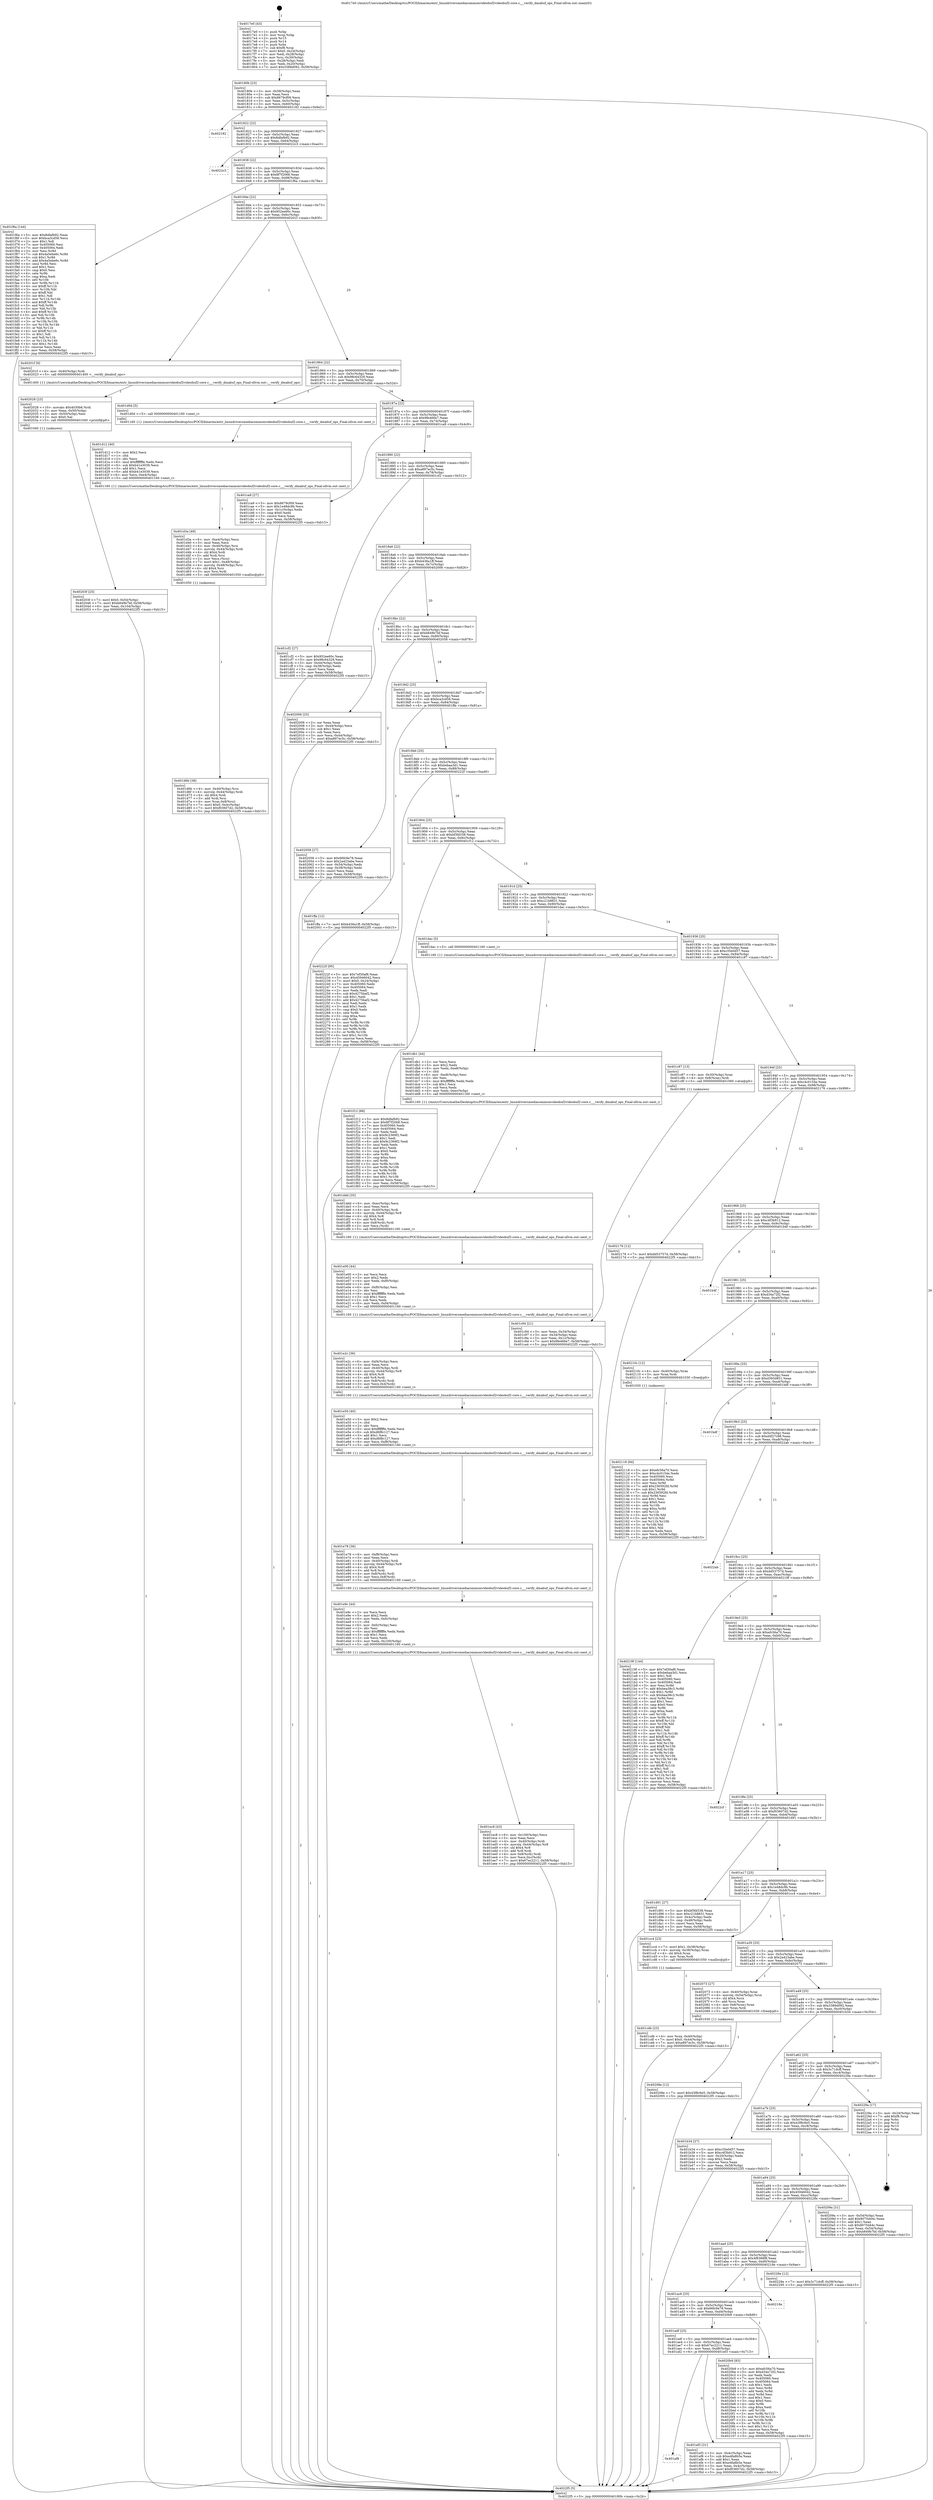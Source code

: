 digraph "0x4017e0" {
  label = "0x4017e0 (/mnt/c/Users/mathe/Desktop/tcc/POCII/binaries/extr_linuxdriversmediacommonvideobuf2videobuf2-core.c___verify_dmabuf_ops_Final-ollvm.out::main(0))"
  labelloc = "t"
  node[shape=record]

  Entry [label="",width=0.3,height=0.3,shape=circle,fillcolor=black,style=filled]
  "0x40180b" [label="{
     0x40180b [23]\l
     | [instrs]\l
     &nbsp;&nbsp;0x40180b \<+3\>: mov -0x58(%rbp),%eax\l
     &nbsp;&nbsp;0x40180e \<+2\>: mov %eax,%ecx\l
     &nbsp;&nbsp;0x401810 \<+6\>: sub $0x8679cf09,%ecx\l
     &nbsp;&nbsp;0x401816 \<+3\>: mov %eax,-0x5c(%rbp)\l
     &nbsp;&nbsp;0x401819 \<+3\>: mov %ecx,-0x60(%rbp)\l
     &nbsp;&nbsp;0x40181c \<+6\>: je 0000000000402182 \<main+0x9a2\>\l
  }"]
  "0x402182" [label="{
     0x402182\l
  }", style=dashed]
  "0x401822" [label="{
     0x401822 [22]\l
     | [instrs]\l
     &nbsp;&nbsp;0x401822 \<+5\>: jmp 0000000000401827 \<main+0x47\>\l
     &nbsp;&nbsp;0x401827 \<+3\>: mov -0x5c(%rbp),%eax\l
     &nbsp;&nbsp;0x40182a \<+5\>: sub $0x8dfafb92,%eax\l
     &nbsp;&nbsp;0x40182f \<+3\>: mov %eax,-0x64(%rbp)\l
     &nbsp;&nbsp;0x401832 \<+6\>: je 00000000004022c3 \<main+0xae3\>\l
  }"]
  Exit [label="",width=0.3,height=0.3,shape=circle,fillcolor=black,style=filled,peripheries=2]
  "0x4022c3" [label="{
     0x4022c3\l
  }", style=dashed]
  "0x401838" [label="{
     0x401838 [22]\l
     | [instrs]\l
     &nbsp;&nbsp;0x401838 \<+5\>: jmp 000000000040183d \<main+0x5d\>\l
     &nbsp;&nbsp;0x40183d \<+3\>: mov -0x5c(%rbp),%eax\l
     &nbsp;&nbsp;0x401840 \<+5\>: sub $0x8f7f2068,%eax\l
     &nbsp;&nbsp;0x401845 \<+3\>: mov %eax,-0x68(%rbp)\l
     &nbsp;&nbsp;0x401848 \<+6\>: je 0000000000401f6a \<main+0x78a\>\l
  }"]
  "0x402118" [label="{
     0x402118 [94]\l
     | [instrs]\l
     &nbsp;&nbsp;0x402118 \<+5\>: mov $0xefc56a70,%ecx\l
     &nbsp;&nbsp;0x40211d \<+5\>: mov $0xc4c0154e,%edx\l
     &nbsp;&nbsp;0x402122 \<+7\>: mov 0x405060,%esi\l
     &nbsp;&nbsp;0x402129 \<+8\>: mov 0x405064,%r8d\l
     &nbsp;&nbsp;0x402131 \<+3\>: mov %esi,%r9d\l
     &nbsp;&nbsp;0x402134 \<+7\>: add $0x236592fd,%r9d\l
     &nbsp;&nbsp;0x40213b \<+4\>: sub $0x1,%r9d\l
     &nbsp;&nbsp;0x40213f \<+7\>: sub $0x236592fd,%r9d\l
     &nbsp;&nbsp;0x402146 \<+4\>: imul %r9d,%esi\l
     &nbsp;&nbsp;0x40214a \<+3\>: and $0x1,%esi\l
     &nbsp;&nbsp;0x40214d \<+3\>: cmp $0x0,%esi\l
     &nbsp;&nbsp;0x402150 \<+4\>: sete %r10b\l
     &nbsp;&nbsp;0x402154 \<+4\>: cmp $0xa,%r8d\l
     &nbsp;&nbsp;0x402158 \<+4\>: setl %r11b\l
     &nbsp;&nbsp;0x40215c \<+3\>: mov %r10b,%bl\l
     &nbsp;&nbsp;0x40215f \<+3\>: and %r11b,%bl\l
     &nbsp;&nbsp;0x402162 \<+3\>: xor %r11b,%r10b\l
     &nbsp;&nbsp;0x402165 \<+3\>: or %r10b,%bl\l
     &nbsp;&nbsp;0x402168 \<+3\>: test $0x1,%bl\l
     &nbsp;&nbsp;0x40216b \<+3\>: cmovne %edx,%ecx\l
     &nbsp;&nbsp;0x40216e \<+3\>: mov %ecx,-0x58(%rbp)\l
     &nbsp;&nbsp;0x402171 \<+5\>: jmp 00000000004022f5 \<main+0xb15\>\l
  }"]
  "0x401f6a" [label="{
     0x401f6a [144]\l
     | [instrs]\l
     &nbsp;&nbsp;0x401f6a \<+5\>: mov $0x8dfafb92,%eax\l
     &nbsp;&nbsp;0x401f6f \<+5\>: mov $0xbca3cd58,%ecx\l
     &nbsp;&nbsp;0x401f74 \<+2\>: mov $0x1,%dl\l
     &nbsp;&nbsp;0x401f76 \<+7\>: mov 0x405060,%esi\l
     &nbsp;&nbsp;0x401f7d \<+7\>: mov 0x405064,%edi\l
     &nbsp;&nbsp;0x401f84 \<+3\>: mov %esi,%r8d\l
     &nbsp;&nbsp;0x401f87 \<+7\>: sub $0x4a5ebe6c,%r8d\l
     &nbsp;&nbsp;0x401f8e \<+4\>: sub $0x1,%r8d\l
     &nbsp;&nbsp;0x401f92 \<+7\>: add $0x4a5ebe6c,%r8d\l
     &nbsp;&nbsp;0x401f99 \<+4\>: imul %r8d,%esi\l
     &nbsp;&nbsp;0x401f9d \<+3\>: and $0x1,%esi\l
     &nbsp;&nbsp;0x401fa0 \<+3\>: cmp $0x0,%esi\l
     &nbsp;&nbsp;0x401fa3 \<+4\>: sete %r9b\l
     &nbsp;&nbsp;0x401fa7 \<+3\>: cmp $0xa,%edi\l
     &nbsp;&nbsp;0x401faa \<+4\>: setl %r10b\l
     &nbsp;&nbsp;0x401fae \<+3\>: mov %r9b,%r11b\l
     &nbsp;&nbsp;0x401fb1 \<+4\>: xor $0xff,%r11b\l
     &nbsp;&nbsp;0x401fb5 \<+3\>: mov %r10b,%bl\l
     &nbsp;&nbsp;0x401fb8 \<+3\>: xor $0xff,%bl\l
     &nbsp;&nbsp;0x401fbb \<+3\>: xor $0x1,%dl\l
     &nbsp;&nbsp;0x401fbe \<+3\>: mov %r11b,%r14b\l
     &nbsp;&nbsp;0x401fc1 \<+4\>: and $0xff,%r14b\l
     &nbsp;&nbsp;0x401fc5 \<+3\>: and %dl,%r9b\l
     &nbsp;&nbsp;0x401fc8 \<+3\>: mov %bl,%r15b\l
     &nbsp;&nbsp;0x401fcb \<+4\>: and $0xff,%r15b\l
     &nbsp;&nbsp;0x401fcf \<+3\>: and %dl,%r10b\l
     &nbsp;&nbsp;0x401fd2 \<+3\>: or %r9b,%r14b\l
     &nbsp;&nbsp;0x401fd5 \<+3\>: or %r10b,%r15b\l
     &nbsp;&nbsp;0x401fd8 \<+3\>: xor %r15b,%r14b\l
     &nbsp;&nbsp;0x401fdb \<+3\>: or %bl,%r11b\l
     &nbsp;&nbsp;0x401fde \<+4\>: xor $0xff,%r11b\l
     &nbsp;&nbsp;0x401fe2 \<+3\>: or $0x1,%dl\l
     &nbsp;&nbsp;0x401fe5 \<+3\>: and %dl,%r11b\l
     &nbsp;&nbsp;0x401fe8 \<+3\>: or %r11b,%r14b\l
     &nbsp;&nbsp;0x401feb \<+4\>: test $0x1,%r14b\l
     &nbsp;&nbsp;0x401fef \<+3\>: cmovne %ecx,%eax\l
     &nbsp;&nbsp;0x401ff2 \<+3\>: mov %eax,-0x58(%rbp)\l
     &nbsp;&nbsp;0x401ff5 \<+5\>: jmp 00000000004022f5 \<main+0xb15\>\l
  }"]
  "0x40184e" [label="{
     0x40184e [22]\l
     | [instrs]\l
     &nbsp;&nbsp;0x40184e \<+5\>: jmp 0000000000401853 \<main+0x73\>\l
     &nbsp;&nbsp;0x401853 \<+3\>: mov -0x5c(%rbp),%eax\l
     &nbsp;&nbsp;0x401856 \<+5\>: sub $0x952ee60c,%eax\l
     &nbsp;&nbsp;0x40185b \<+3\>: mov %eax,-0x6c(%rbp)\l
     &nbsp;&nbsp;0x40185e \<+6\>: je 000000000040201f \<main+0x83f\>\l
  }"]
  "0x40208e" [label="{
     0x40208e [12]\l
     | [instrs]\l
     &nbsp;&nbsp;0x40208e \<+7\>: movl $0x43f8c6e5,-0x58(%rbp)\l
     &nbsp;&nbsp;0x402095 \<+5\>: jmp 00000000004022f5 \<main+0xb15\>\l
  }"]
  "0x40201f" [label="{
     0x40201f [9]\l
     | [instrs]\l
     &nbsp;&nbsp;0x40201f \<+4\>: mov -0x40(%rbp),%rdi\l
     &nbsp;&nbsp;0x402023 \<+5\>: call 0000000000401400 \<__verify_dmabuf_ops\>\l
     | [calls]\l
     &nbsp;&nbsp;0x401400 \{1\} (/mnt/c/Users/mathe/Desktop/tcc/POCII/binaries/extr_linuxdriversmediacommonvideobuf2videobuf2-core.c___verify_dmabuf_ops_Final-ollvm.out::__verify_dmabuf_ops)\l
  }"]
  "0x401864" [label="{
     0x401864 [22]\l
     | [instrs]\l
     &nbsp;&nbsp;0x401864 \<+5\>: jmp 0000000000401869 \<main+0x89\>\l
     &nbsp;&nbsp;0x401869 \<+3\>: mov -0x5c(%rbp),%eax\l
     &nbsp;&nbsp;0x40186c \<+5\>: sub $0x98c64329,%eax\l
     &nbsp;&nbsp;0x401871 \<+3\>: mov %eax,-0x70(%rbp)\l
     &nbsp;&nbsp;0x401874 \<+6\>: je 0000000000401d0d \<main+0x52d\>\l
  }"]
  "0x40203f" [label="{
     0x40203f [25]\l
     | [instrs]\l
     &nbsp;&nbsp;0x40203f \<+7\>: movl $0x0,-0x54(%rbp)\l
     &nbsp;&nbsp;0x402046 \<+7\>: movl $0xb849b7bf,-0x58(%rbp)\l
     &nbsp;&nbsp;0x40204d \<+6\>: mov %eax,-0x104(%rbp)\l
     &nbsp;&nbsp;0x402053 \<+5\>: jmp 00000000004022f5 \<main+0xb15\>\l
  }"]
  "0x401d0d" [label="{
     0x401d0d [5]\l
     | [instrs]\l
     &nbsp;&nbsp;0x401d0d \<+5\>: call 0000000000401160 \<next_i\>\l
     | [calls]\l
     &nbsp;&nbsp;0x401160 \{1\} (/mnt/c/Users/mathe/Desktop/tcc/POCII/binaries/extr_linuxdriversmediacommonvideobuf2videobuf2-core.c___verify_dmabuf_ops_Final-ollvm.out::next_i)\l
  }"]
  "0x40187a" [label="{
     0x40187a [22]\l
     | [instrs]\l
     &nbsp;&nbsp;0x40187a \<+5\>: jmp 000000000040187f \<main+0x9f\>\l
     &nbsp;&nbsp;0x40187f \<+3\>: mov -0x5c(%rbp),%eax\l
     &nbsp;&nbsp;0x401882 \<+5\>: sub $0x9fe466e7,%eax\l
     &nbsp;&nbsp;0x401887 \<+3\>: mov %eax,-0x74(%rbp)\l
     &nbsp;&nbsp;0x40188a \<+6\>: je 0000000000401ca9 \<main+0x4c9\>\l
  }"]
  "0x402028" [label="{
     0x402028 [23]\l
     | [instrs]\l
     &nbsp;&nbsp;0x402028 \<+10\>: movabs $0x4030b6,%rdi\l
     &nbsp;&nbsp;0x402032 \<+3\>: mov %eax,-0x50(%rbp)\l
     &nbsp;&nbsp;0x402035 \<+3\>: mov -0x50(%rbp),%esi\l
     &nbsp;&nbsp;0x402038 \<+2\>: mov $0x0,%al\l
     &nbsp;&nbsp;0x40203a \<+5\>: call 0000000000401040 \<printf@plt\>\l
     | [calls]\l
     &nbsp;&nbsp;0x401040 \{1\} (unknown)\l
  }"]
  "0x401ca9" [label="{
     0x401ca9 [27]\l
     | [instrs]\l
     &nbsp;&nbsp;0x401ca9 \<+5\>: mov $0x8679cf09,%eax\l
     &nbsp;&nbsp;0x401cae \<+5\>: mov $0x1e48dc9b,%ecx\l
     &nbsp;&nbsp;0x401cb3 \<+3\>: mov -0x1c(%rbp),%edx\l
     &nbsp;&nbsp;0x401cb6 \<+3\>: cmp $0x0,%edx\l
     &nbsp;&nbsp;0x401cb9 \<+3\>: cmove %ecx,%eax\l
     &nbsp;&nbsp;0x401cbc \<+3\>: mov %eax,-0x58(%rbp)\l
     &nbsp;&nbsp;0x401cbf \<+5\>: jmp 00000000004022f5 \<main+0xb15\>\l
  }"]
  "0x401890" [label="{
     0x401890 [22]\l
     | [instrs]\l
     &nbsp;&nbsp;0x401890 \<+5\>: jmp 0000000000401895 \<main+0xb5\>\l
     &nbsp;&nbsp;0x401895 \<+3\>: mov -0x5c(%rbp),%eax\l
     &nbsp;&nbsp;0x401898 \<+5\>: sub $0xa897ec5c,%eax\l
     &nbsp;&nbsp;0x40189d \<+3\>: mov %eax,-0x78(%rbp)\l
     &nbsp;&nbsp;0x4018a0 \<+6\>: je 0000000000401cf2 \<main+0x512\>\l
  }"]
  "0x401af8" [label="{
     0x401af8\l
  }", style=dashed]
  "0x401cf2" [label="{
     0x401cf2 [27]\l
     | [instrs]\l
     &nbsp;&nbsp;0x401cf2 \<+5\>: mov $0x952ee60c,%eax\l
     &nbsp;&nbsp;0x401cf7 \<+5\>: mov $0x98c64329,%ecx\l
     &nbsp;&nbsp;0x401cfc \<+3\>: mov -0x44(%rbp),%edx\l
     &nbsp;&nbsp;0x401cff \<+3\>: cmp -0x38(%rbp),%edx\l
     &nbsp;&nbsp;0x401d02 \<+3\>: cmovl %ecx,%eax\l
     &nbsp;&nbsp;0x401d05 \<+3\>: mov %eax,-0x58(%rbp)\l
     &nbsp;&nbsp;0x401d08 \<+5\>: jmp 00000000004022f5 \<main+0xb15\>\l
  }"]
  "0x4018a6" [label="{
     0x4018a6 [22]\l
     | [instrs]\l
     &nbsp;&nbsp;0x4018a6 \<+5\>: jmp 00000000004018ab \<main+0xcb\>\l
     &nbsp;&nbsp;0x4018ab \<+3\>: mov -0x5c(%rbp),%eax\l
     &nbsp;&nbsp;0x4018ae \<+5\>: sub $0xb436a1ff,%eax\l
     &nbsp;&nbsp;0x4018b3 \<+3\>: mov %eax,-0x7c(%rbp)\l
     &nbsp;&nbsp;0x4018b6 \<+6\>: je 0000000000402006 \<main+0x826\>\l
  }"]
  "0x401ef3" [label="{
     0x401ef3 [31]\l
     | [instrs]\l
     &nbsp;&nbsp;0x401ef3 \<+3\>: mov -0x4c(%rbp),%eax\l
     &nbsp;&nbsp;0x401ef6 \<+5\>: sub $0xe4fa8b5e,%eax\l
     &nbsp;&nbsp;0x401efb \<+3\>: add $0x1,%eax\l
     &nbsp;&nbsp;0x401efe \<+5\>: add $0xe4fa8b5e,%eax\l
     &nbsp;&nbsp;0x401f03 \<+3\>: mov %eax,-0x4c(%rbp)\l
     &nbsp;&nbsp;0x401f06 \<+7\>: movl $0xf03607d2,-0x58(%rbp)\l
     &nbsp;&nbsp;0x401f0d \<+5\>: jmp 00000000004022f5 \<main+0xb15\>\l
  }"]
  "0x402006" [label="{
     0x402006 [25]\l
     | [instrs]\l
     &nbsp;&nbsp;0x402006 \<+2\>: xor %eax,%eax\l
     &nbsp;&nbsp;0x402008 \<+3\>: mov -0x44(%rbp),%ecx\l
     &nbsp;&nbsp;0x40200b \<+3\>: sub $0x1,%eax\l
     &nbsp;&nbsp;0x40200e \<+2\>: sub %eax,%ecx\l
     &nbsp;&nbsp;0x402010 \<+3\>: mov %ecx,-0x44(%rbp)\l
     &nbsp;&nbsp;0x402013 \<+7\>: movl $0xa897ec5c,-0x58(%rbp)\l
     &nbsp;&nbsp;0x40201a \<+5\>: jmp 00000000004022f5 \<main+0xb15\>\l
  }"]
  "0x4018bc" [label="{
     0x4018bc [22]\l
     | [instrs]\l
     &nbsp;&nbsp;0x4018bc \<+5\>: jmp 00000000004018c1 \<main+0xe1\>\l
     &nbsp;&nbsp;0x4018c1 \<+3\>: mov -0x5c(%rbp),%eax\l
     &nbsp;&nbsp;0x4018c4 \<+5\>: sub $0xb849b7bf,%eax\l
     &nbsp;&nbsp;0x4018c9 \<+3\>: mov %eax,-0x80(%rbp)\l
     &nbsp;&nbsp;0x4018cc \<+6\>: je 0000000000402058 \<main+0x878\>\l
  }"]
  "0x401adf" [label="{
     0x401adf [25]\l
     | [instrs]\l
     &nbsp;&nbsp;0x401adf \<+5\>: jmp 0000000000401ae4 \<main+0x304\>\l
     &nbsp;&nbsp;0x401ae4 \<+3\>: mov -0x5c(%rbp),%eax\l
     &nbsp;&nbsp;0x401ae7 \<+5\>: sub $0x67ec2211,%eax\l
     &nbsp;&nbsp;0x401aec \<+6\>: mov %eax,-0xd8(%rbp)\l
     &nbsp;&nbsp;0x401af2 \<+6\>: je 0000000000401ef3 \<main+0x713\>\l
  }"]
  "0x402058" [label="{
     0x402058 [27]\l
     | [instrs]\l
     &nbsp;&nbsp;0x402058 \<+5\>: mov $0x66fc9e78,%eax\l
     &nbsp;&nbsp;0x40205d \<+5\>: mov $0x2a423abe,%ecx\l
     &nbsp;&nbsp;0x402062 \<+3\>: mov -0x54(%rbp),%edx\l
     &nbsp;&nbsp;0x402065 \<+3\>: cmp -0x38(%rbp),%edx\l
     &nbsp;&nbsp;0x402068 \<+3\>: cmovl %ecx,%eax\l
     &nbsp;&nbsp;0x40206b \<+3\>: mov %eax,-0x58(%rbp)\l
     &nbsp;&nbsp;0x40206e \<+5\>: jmp 00000000004022f5 \<main+0xb15\>\l
  }"]
  "0x4018d2" [label="{
     0x4018d2 [25]\l
     | [instrs]\l
     &nbsp;&nbsp;0x4018d2 \<+5\>: jmp 00000000004018d7 \<main+0xf7\>\l
     &nbsp;&nbsp;0x4018d7 \<+3\>: mov -0x5c(%rbp),%eax\l
     &nbsp;&nbsp;0x4018da \<+5\>: sub $0xbca3cd58,%eax\l
     &nbsp;&nbsp;0x4018df \<+6\>: mov %eax,-0x84(%rbp)\l
     &nbsp;&nbsp;0x4018e5 \<+6\>: je 0000000000401ffa \<main+0x81a\>\l
  }"]
  "0x4020b9" [label="{
     0x4020b9 [83]\l
     | [instrs]\l
     &nbsp;&nbsp;0x4020b9 \<+5\>: mov $0xefc56a70,%eax\l
     &nbsp;&nbsp;0x4020be \<+5\>: mov $0xd34a72f2,%ecx\l
     &nbsp;&nbsp;0x4020c3 \<+2\>: xor %edx,%edx\l
     &nbsp;&nbsp;0x4020c5 \<+7\>: mov 0x405060,%esi\l
     &nbsp;&nbsp;0x4020cc \<+7\>: mov 0x405064,%edi\l
     &nbsp;&nbsp;0x4020d3 \<+3\>: sub $0x1,%edx\l
     &nbsp;&nbsp;0x4020d6 \<+3\>: mov %esi,%r8d\l
     &nbsp;&nbsp;0x4020d9 \<+3\>: add %edx,%r8d\l
     &nbsp;&nbsp;0x4020dc \<+4\>: imul %r8d,%esi\l
     &nbsp;&nbsp;0x4020e0 \<+3\>: and $0x1,%esi\l
     &nbsp;&nbsp;0x4020e3 \<+3\>: cmp $0x0,%esi\l
     &nbsp;&nbsp;0x4020e6 \<+4\>: sete %r9b\l
     &nbsp;&nbsp;0x4020ea \<+3\>: cmp $0xa,%edi\l
     &nbsp;&nbsp;0x4020ed \<+4\>: setl %r10b\l
     &nbsp;&nbsp;0x4020f1 \<+3\>: mov %r9b,%r11b\l
     &nbsp;&nbsp;0x4020f4 \<+3\>: and %r10b,%r11b\l
     &nbsp;&nbsp;0x4020f7 \<+3\>: xor %r10b,%r9b\l
     &nbsp;&nbsp;0x4020fa \<+3\>: or %r9b,%r11b\l
     &nbsp;&nbsp;0x4020fd \<+4\>: test $0x1,%r11b\l
     &nbsp;&nbsp;0x402101 \<+3\>: cmovne %ecx,%eax\l
     &nbsp;&nbsp;0x402104 \<+3\>: mov %eax,-0x58(%rbp)\l
     &nbsp;&nbsp;0x402107 \<+5\>: jmp 00000000004022f5 \<main+0xb15\>\l
  }"]
  "0x401ffa" [label="{
     0x401ffa [12]\l
     | [instrs]\l
     &nbsp;&nbsp;0x401ffa \<+7\>: movl $0xb436a1ff,-0x58(%rbp)\l
     &nbsp;&nbsp;0x402001 \<+5\>: jmp 00000000004022f5 \<main+0xb15\>\l
  }"]
  "0x4018eb" [label="{
     0x4018eb [25]\l
     | [instrs]\l
     &nbsp;&nbsp;0x4018eb \<+5\>: jmp 00000000004018f0 \<main+0x110\>\l
     &nbsp;&nbsp;0x4018f0 \<+3\>: mov -0x5c(%rbp),%eax\l
     &nbsp;&nbsp;0x4018f3 \<+5\>: sub $0xbebaa3d1,%eax\l
     &nbsp;&nbsp;0x4018f8 \<+6\>: mov %eax,-0x88(%rbp)\l
     &nbsp;&nbsp;0x4018fe \<+6\>: je 000000000040222f \<main+0xa4f\>\l
  }"]
  "0x401ac6" [label="{
     0x401ac6 [25]\l
     | [instrs]\l
     &nbsp;&nbsp;0x401ac6 \<+5\>: jmp 0000000000401acb \<main+0x2eb\>\l
     &nbsp;&nbsp;0x401acb \<+3\>: mov -0x5c(%rbp),%eax\l
     &nbsp;&nbsp;0x401ace \<+5\>: sub $0x66fc9e78,%eax\l
     &nbsp;&nbsp;0x401ad3 \<+6\>: mov %eax,-0xd4(%rbp)\l
     &nbsp;&nbsp;0x401ad9 \<+6\>: je 00000000004020b9 \<main+0x8d9\>\l
  }"]
  "0x40222f" [label="{
     0x40222f [95]\l
     | [instrs]\l
     &nbsp;&nbsp;0x40222f \<+5\>: mov $0x7ef30af6,%eax\l
     &nbsp;&nbsp;0x402234 \<+5\>: mov $0x45946042,%ecx\l
     &nbsp;&nbsp;0x402239 \<+7\>: movl $0x0,-0x24(%rbp)\l
     &nbsp;&nbsp;0x402240 \<+7\>: mov 0x405060,%edx\l
     &nbsp;&nbsp;0x402247 \<+7\>: mov 0x405064,%esi\l
     &nbsp;&nbsp;0x40224e \<+2\>: mov %edx,%edi\l
     &nbsp;&nbsp;0x402250 \<+6\>: sub $0x4275baf2,%edi\l
     &nbsp;&nbsp;0x402256 \<+3\>: sub $0x1,%edi\l
     &nbsp;&nbsp;0x402259 \<+6\>: add $0x4275baf2,%edi\l
     &nbsp;&nbsp;0x40225f \<+3\>: imul %edi,%edx\l
     &nbsp;&nbsp;0x402262 \<+3\>: and $0x1,%edx\l
     &nbsp;&nbsp;0x402265 \<+3\>: cmp $0x0,%edx\l
     &nbsp;&nbsp;0x402268 \<+4\>: sete %r8b\l
     &nbsp;&nbsp;0x40226c \<+3\>: cmp $0xa,%esi\l
     &nbsp;&nbsp;0x40226f \<+4\>: setl %r9b\l
     &nbsp;&nbsp;0x402273 \<+3\>: mov %r8b,%r10b\l
     &nbsp;&nbsp;0x402276 \<+3\>: and %r9b,%r10b\l
     &nbsp;&nbsp;0x402279 \<+3\>: xor %r9b,%r8b\l
     &nbsp;&nbsp;0x40227c \<+3\>: or %r8b,%r10b\l
     &nbsp;&nbsp;0x40227f \<+4\>: test $0x1,%r10b\l
     &nbsp;&nbsp;0x402283 \<+3\>: cmovne %ecx,%eax\l
     &nbsp;&nbsp;0x402286 \<+3\>: mov %eax,-0x58(%rbp)\l
     &nbsp;&nbsp;0x402289 \<+5\>: jmp 00000000004022f5 \<main+0xb15\>\l
  }"]
  "0x401904" [label="{
     0x401904 [25]\l
     | [instrs]\l
     &nbsp;&nbsp;0x401904 \<+5\>: jmp 0000000000401909 \<main+0x129\>\l
     &nbsp;&nbsp;0x401909 \<+3\>: mov -0x5c(%rbp),%eax\l
     &nbsp;&nbsp;0x40190c \<+5\>: sub $0xbf3fd338,%eax\l
     &nbsp;&nbsp;0x401911 \<+6\>: mov %eax,-0x8c(%rbp)\l
     &nbsp;&nbsp;0x401917 \<+6\>: je 0000000000401f12 \<main+0x732\>\l
  }"]
  "0x40218e" [label="{
     0x40218e\l
  }", style=dashed]
  "0x401f12" [label="{
     0x401f12 [88]\l
     | [instrs]\l
     &nbsp;&nbsp;0x401f12 \<+5\>: mov $0x8dfafb92,%eax\l
     &nbsp;&nbsp;0x401f17 \<+5\>: mov $0x8f7f2068,%ecx\l
     &nbsp;&nbsp;0x401f1c \<+7\>: mov 0x405060,%edx\l
     &nbsp;&nbsp;0x401f23 \<+7\>: mov 0x405064,%esi\l
     &nbsp;&nbsp;0x401f2a \<+2\>: mov %edx,%edi\l
     &nbsp;&nbsp;0x401f2c \<+6\>: sub $0x9c2369f2,%edi\l
     &nbsp;&nbsp;0x401f32 \<+3\>: sub $0x1,%edi\l
     &nbsp;&nbsp;0x401f35 \<+6\>: add $0x9c2369f2,%edi\l
     &nbsp;&nbsp;0x401f3b \<+3\>: imul %edi,%edx\l
     &nbsp;&nbsp;0x401f3e \<+3\>: and $0x1,%edx\l
     &nbsp;&nbsp;0x401f41 \<+3\>: cmp $0x0,%edx\l
     &nbsp;&nbsp;0x401f44 \<+4\>: sete %r8b\l
     &nbsp;&nbsp;0x401f48 \<+3\>: cmp $0xa,%esi\l
     &nbsp;&nbsp;0x401f4b \<+4\>: setl %r9b\l
     &nbsp;&nbsp;0x401f4f \<+3\>: mov %r8b,%r10b\l
     &nbsp;&nbsp;0x401f52 \<+3\>: and %r9b,%r10b\l
     &nbsp;&nbsp;0x401f55 \<+3\>: xor %r9b,%r8b\l
     &nbsp;&nbsp;0x401f58 \<+3\>: or %r8b,%r10b\l
     &nbsp;&nbsp;0x401f5b \<+4\>: test $0x1,%r10b\l
     &nbsp;&nbsp;0x401f5f \<+3\>: cmovne %ecx,%eax\l
     &nbsp;&nbsp;0x401f62 \<+3\>: mov %eax,-0x58(%rbp)\l
     &nbsp;&nbsp;0x401f65 \<+5\>: jmp 00000000004022f5 \<main+0xb15\>\l
  }"]
  "0x40191d" [label="{
     0x40191d [25]\l
     | [instrs]\l
     &nbsp;&nbsp;0x40191d \<+5\>: jmp 0000000000401922 \<main+0x142\>\l
     &nbsp;&nbsp;0x401922 \<+3\>: mov -0x5c(%rbp),%eax\l
     &nbsp;&nbsp;0x401925 \<+5\>: sub $0xc21b8831,%eax\l
     &nbsp;&nbsp;0x40192a \<+6\>: mov %eax,-0x90(%rbp)\l
     &nbsp;&nbsp;0x401930 \<+6\>: je 0000000000401dac \<main+0x5cc\>\l
  }"]
  "0x401aad" [label="{
     0x401aad [25]\l
     | [instrs]\l
     &nbsp;&nbsp;0x401aad \<+5\>: jmp 0000000000401ab2 \<main+0x2d2\>\l
     &nbsp;&nbsp;0x401ab2 \<+3\>: mov -0x5c(%rbp),%eax\l
     &nbsp;&nbsp;0x401ab5 \<+5\>: sub $0x4f8388f8,%eax\l
     &nbsp;&nbsp;0x401aba \<+6\>: mov %eax,-0xd0(%rbp)\l
     &nbsp;&nbsp;0x401ac0 \<+6\>: je 000000000040218e \<main+0x9ae\>\l
  }"]
  "0x401dac" [label="{
     0x401dac [5]\l
     | [instrs]\l
     &nbsp;&nbsp;0x401dac \<+5\>: call 0000000000401160 \<next_i\>\l
     | [calls]\l
     &nbsp;&nbsp;0x401160 \{1\} (/mnt/c/Users/mathe/Desktop/tcc/POCII/binaries/extr_linuxdriversmediacommonvideobuf2videobuf2-core.c___verify_dmabuf_ops_Final-ollvm.out::next_i)\l
  }"]
  "0x401936" [label="{
     0x401936 [25]\l
     | [instrs]\l
     &nbsp;&nbsp;0x401936 \<+5\>: jmp 000000000040193b \<main+0x15b\>\l
     &nbsp;&nbsp;0x40193b \<+3\>: mov -0x5c(%rbp),%eax\l
     &nbsp;&nbsp;0x40193e \<+5\>: sub $0xc35e0d57,%eax\l
     &nbsp;&nbsp;0x401943 \<+6\>: mov %eax,-0x94(%rbp)\l
     &nbsp;&nbsp;0x401949 \<+6\>: je 0000000000401c87 \<main+0x4a7\>\l
  }"]
  "0x40228e" [label="{
     0x40228e [12]\l
     | [instrs]\l
     &nbsp;&nbsp;0x40228e \<+7\>: movl $0x3c71dcff,-0x58(%rbp)\l
     &nbsp;&nbsp;0x402295 \<+5\>: jmp 00000000004022f5 \<main+0xb15\>\l
  }"]
  "0x401c87" [label="{
     0x401c87 [13]\l
     | [instrs]\l
     &nbsp;&nbsp;0x401c87 \<+4\>: mov -0x30(%rbp),%rax\l
     &nbsp;&nbsp;0x401c8b \<+4\>: mov 0x8(%rax),%rdi\l
     &nbsp;&nbsp;0x401c8f \<+5\>: call 0000000000401060 \<atoi@plt\>\l
     | [calls]\l
     &nbsp;&nbsp;0x401060 \{1\} (unknown)\l
  }"]
  "0x40194f" [label="{
     0x40194f [25]\l
     | [instrs]\l
     &nbsp;&nbsp;0x40194f \<+5\>: jmp 0000000000401954 \<main+0x174\>\l
     &nbsp;&nbsp;0x401954 \<+3\>: mov -0x5c(%rbp),%eax\l
     &nbsp;&nbsp;0x401957 \<+5\>: sub $0xc4c0154e,%eax\l
     &nbsp;&nbsp;0x40195c \<+6\>: mov %eax,-0x98(%rbp)\l
     &nbsp;&nbsp;0x401962 \<+6\>: je 0000000000402176 \<main+0x996\>\l
  }"]
  "0x401a94" [label="{
     0x401a94 [25]\l
     | [instrs]\l
     &nbsp;&nbsp;0x401a94 \<+5\>: jmp 0000000000401a99 \<main+0x2b9\>\l
     &nbsp;&nbsp;0x401a99 \<+3\>: mov -0x5c(%rbp),%eax\l
     &nbsp;&nbsp;0x401a9c \<+5\>: sub $0x45946042,%eax\l
     &nbsp;&nbsp;0x401aa1 \<+6\>: mov %eax,-0xcc(%rbp)\l
     &nbsp;&nbsp;0x401aa7 \<+6\>: je 000000000040228e \<main+0xaae\>\l
  }"]
  "0x402176" [label="{
     0x402176 [12]\l
     | [instrs]\l
     &nbsp;&nbsp;0x402176 \<+7\>: movl $0xdd53757d,-0x58(%rbp)\l
     &nbsp;&nbsp;0x40217d \<+5\>: jmp 00000000004022f5 \<main+0xb15\>\l
  }"]
  "0x401968" [label="{
     0x401968 [25]\l
     | [instrs]\l
     &nbsp;&nbsp;0x401968 \<+5\>: jmp 000000000040196d \<main+0x18d\>\l
     &nbsp;&nbsp;0x40196d \<+3\>: mov -0x5c(%rbp),%eax\l
     &nbsp;&nbsp;0x401970 \<+5\>: sub $0xc4f3b912,%eax\l
     &nbsp;&nbsp;0x401975 \<+6\>: mov %eax,-0x9c(%rbp)\l
     &nbsp;&nbsp;0x40197b \<+6\>: je 0000000000401b4f \<main+0x36f\>\l
  }"]
  "0x40209a" [label="{
     0x40209a [31]\l
     | [instrs]\l
     &nbsp;&nbsp;0x40209a \<+3\>: mov -0x54(%rbp),%eax\l
     &nbsp;&nbsp;0x40209d \<+5\>: add $0x8075d44c,%eax\l
     &nbsp;&nbsp;0x4020a2 \<+3\>: add $0x1,%eax\l
     &nbsp;&nbsp;0x4020a5 \<+5\>: sub $0x8075d44c,%eax\l
     &nbsp;&nbsp;0x4020aa \<+3\>: mov %eax,-0x54(%rbp)\l
     &nbsp;&nbsp;0x4020ad \<+7\>: movl $0xb849b7bf,-0x58(%rbp)\l
     &nbsp;&nbsp;0x4020b4 \<+5\>: jmp 00000000004022f5 \<main+0xb15\>\l
  }"]
  "0x401b4f" [label="{
     0x401b4f\l
  }", style=dashed]
  "0x401981" [label="{
     0x401981 [25]\l
     | [instrs]\l
     &nbsp;&nbsp;0x401981 \<+5\>: jmp 0000000000401986 \<main+0x1a6\>\l
     &nbsp;&nbsp;0x401986 \<+3\>: mov -0x5c(%rbp),%eax\l
     &nbsp;&nbsp;0x401989 \<+5\>: sub $0xd34a72f2,%eax\l
     &nbsp;&nbsp;0x40198e \<+6\>: mov %eax,-0xa0(%rbp)\l
     &nbsp;&nbsp;0x401994 \<+6\>: je 000000000040210c \<main+0x92c\>\l
  }"]
  "0x401a7b" [label="{
     0x401a7b [25]\l
     | [instrs]\l
     &nbsp;&nbsp;0x401a7b \<+5\>: jmp 0000000000401a80 \<main+0x2a0\>\l
     &nbsp;&nbsp;0x401a80 \<+3\>: mov -0x5c(%rbp),%eax\l
     &nbsp;&nbsp;0x401a83 \<+5\>: sub $0x43f8c6e5,%eax\l
     &nbsp;&nbsp;0x401a88 \<+6\>: mov %eax,-0xc8(%rbp)\l
     &nbsp;&nbsp;0x401a8e \<+6\>: je 000000000040209a \<main+0x8ba\>\l
  }"]
  "0x40210c" [label="{
     0x40210c [12]\l
     | [instrs]\l
     &nbsp;&nbsp;0x40210c \<+4\>: mov -0x40(%rbp),%rax\l
     &nbsp;&nbsp;0x402110 \<+3\>: mov %rax,%rdi\l
     &nbsp;&nbsp;0x402113 \<+5\>: call 0000000000401030 \<free@plt\>\l
     | [calls]\l
     &nbsp;&nbsp;0x401030 \{1\} (unknown)\l
  }"]
  "0x40199a" [label="{
     0x40199a [25]\l
     | [instrs]\l
     &nbsp;&nbsp;0x40199a \<+5\>: jmp 000000000040199f \<main+0x1bf\>\l
     &nbsp;&nbsp;0x40199f \<+3\>: mov -0x5c(%rbp),%eax\l
     &nbsp;&nbsp;0x4019a2 \<+5\>: sub $0xd393d851,%eax\l
     &nbsp;&nbsp;0x4019a7 \<+6\>: mov %eax,-0xa4(%rbp)\l
     &nbsp;&nbsp;0x4019ad \<+6\>: je 0000000000401bdf \<main+0x3ff\>\l
  }"]
  "0x40229a" [label="{
     0x40229a [17]\l
     | [instrs]\l
     &nbsp;&nbsp;0x40229a \<+3\>: mov -0x24(%rbp),%eax\l
     &nbsp;&nbsp;0x40229d \<+7\>: add $0xf8,%rsp\l
     &nbsp;&nbsp;0x4022a4 \<+1\>: pop %rbx\l
     &nbsp;&nbsp;0x4022a5 \<+2\>: pop %r14\l
     &nbsp;&nbsp;0x4022a7 \<+2\>: pop %r15\l
     &nbsp;&nbsp;0x4022a9 \<+1\>: pop %rbp\l
     &nbsp;&nbsp;0x4022aa \<+1\>: ret\l
  }"]
  "0x401bdf" [label="{
     0x401bdf\l
  }", style=dashed]
  "0x4019b3" [label="{
     0x4019b3 [25]\l
     | [instrs]\l
     &nbsp;&nbsp;0x4019b3 \<+5\>: jmp 00000000004019b8 \<main+0x1d8\>\l
     &nbsp;&nbsp;0x4019b8 \<+3\>: mov -0x5c(%rbp),%eax\l
     &nbsp;&nbsp;0x4019bb \<+5\>: sub $0xd4f27c98,%eax\l
     &nbsp;&nbsp;0x4019c0 \<+6\>: mov %eax,-0xa8(%rbp)\l
     &nbsp;&nbsp;0x4019c6 \<+6\>: je 00000000004022ab \<main+0xacb\>\l
  }"]
  "0x401ec8" [label="{
     0x401ec8 [43]\l
     | [instrs]\l
     &nbsp;&nbsp;0x401ec8 \<+6\>: mov -0x100(%rbp),%ecx\l
     &nbsp;&nbsp;0x401ece \<+3\>: imul %eax,%ecx\l
     &nbsp;&nbsp;0x401ed1 \<+4\>: mov -0x40(%rbp),%rdi\l
     &nbsp;&nbsp;0x401ed5 \<+4\>: movslq -0x44(%rbp),%r8\l
     &nbsp;&nbsp;0x401ed9 \<+4\>: shl $0x4,%r8\l
     &nbsp;&nbsp;0x401edd \<+3\>: add %r8,%rdi\l
     &nbsp;&nbsp;0x401ee0 \<+4\>: mov 0x8(%rdi),%rdi\l
     &nbsp;&nbsp;0x401ee4 \<+3\>: mov %ecx,0xc(%rdi)\l
     &nbsp;&nbsp;0x401ee7 \<+7\>: movl $0x67ec2211,-0x58(%rbp)\l
     &nbsp;&nbsp;0x401eee \<+5\>: jmp 00000000004022f5 \<main+0xb15\>\l
  }"]
  "0x4022ab" [label="{
     0x4022ab\l
  }", style=dashed]
  "0x4019cc" [label="{
     0x4019cc [25]\l
     | [instrs]\l
     &nbsp;&nbsp;0x4019cc \<+5\>: jmp 00000000004019d1 \<main+0x1f1\>\l
     &nbsp;&nbsp;0x4019d1 \<+3\>: mov -0x5c(%rbp),%eax\l
     &nbsp;&nbsp;0x4019d4 \<+5\>: sub $0xdd53757d,%eax\l
     &nbsp;&nbsp;0x4019d9 \<+6\>: mov %eax,-0xac(%rbp)\l
     &nbsp;&nbsp;0x4019df \<+6\>: je 000000000040219f \<main+0x9bf\>\l
  }"]
  "0x401e9c" [label="{
     0x401e9c [44]\l
     | [instrs]\l
     &nbsp;&nbsp;0x401e9c \<+2\>: xor %ecx,%ecx\l
     &nbsp;&nbsp;0x401e9e \<+5\>: mov $0x2,%edx\l
     &nbsp;&nbsp;0x401ea3 \<+6\>: mov %edx,-0xfc(%rbp)\l
     &nbsp;&nbsp;0x401ea9 \<+1\>: cltd\l
     &nbsp;&nbsp;0x401eaa \<+6\>: mov -0xfc(%rbp),%esi\l
     &nbsp;&nbsp;0x401eb0 \<+2\>: idiv %esi\l
     &nbsp;&nbsp;0x401eb2 \<+6\>: imul $0xfffffffe,%edx,%edx\l
     &nbsp;&nbsp;0x401eb8 \<+3\>: sub $0x1,%ecx\l
     &nbsp;&nbsp;0x401ebb \<+2\>: sub %ecx,%edx\l
     &nbsp;&nbsp;0x401ebd \<+6\>: mov %edx,-0x100(%rbp)\l
     &nbsp;&nbsp;0x401ec3 \<+5\>: call 0000000000401160 \<next_i\>\l
     | [calls]\l
     &nbsp;&nbsp;0x401160 \{1\} (/mnt/c/Users/mathe/Desktop/tcc/POCII/binaries/extr_linuxdriversmediacommonvideobuf2videobuf2-core.c___verify_dmabuf_ops_Final-ollvm.out::next_i)\l
  }"]
  "0x40219f" [label="{
     0x40219f [144]\l
     | [instrs]\l
     &nbsp;&nbsp;0x40219f \<+5\>: mov $0x7ef30af6,%eax\l
     &nbsp;&nbsp;0x4021a4 \<+5\>: mov $0xbebaa3d1,%ecx\l
     &nbsp;&nbsp;0x4021a9 \<+2\>: mov $0x1,%dl\l
     &nbsp;&nbsp;0x4021ab \<+7\>: mov 0x405060,%esi\l
     &nbsp;&nbsp;0x4021b2 \<+7\>: mov 0x405064,%edi\l
     &nbsp;&nbsp;0x4021b9 \<+3\>: mov %esi,%r8d\l
     &nbsp;&nbsp;0x4021bc \<+7\>: add $0xbea38c3,%r8d\l
     &nbsp;&nbsp;0x4021c3 \<+4\>: sub $0x1,%r8d\l
     &nbsp;&nbsp;0x4021c7 \<+7\>: sub $0xbea38c3,%r8d\l
     &nbsp;&nbsp;0x4021ce \<+4\>: imul %r8d,%esi\l
     &nbsp;&nbsp;0x4021d2 \<+3\>: and $0x1,%esi\l
     &nbsp;&nbsp;0x4021d5 \<+3\>: cmp $0x0,%esi\l
     &nbsp;&nbsp;0x4021d8 \<+4\>: sete %r9b\l
     &nbsp;&nbsp;0x4021dc \<+3\>: cmp $0xa,%edi\l
     &nbsp;&nbsp;0x4021df \<+4\>: setl %r10b\l
     &nbsp;&nbsp;0x4021e3 \<+3\>: mov %r9b,%r11b\l
     &nbsp;&nbsp;0x4021e6 \<+4\>: xor $0xff,%r11b\l
     &nbsp;&nbsp;0x4021ea \<+3\>: mov %r10b,%bl\l
     &nbsp;&nbsp;0x4021ed \<+3\>: xor $0xff,%bl\l
     &nbsp;&nbsp;0x4021f0 \<+3\>: xor $0x1,%dl\l
     &nbsp;&nbsp;0x4021f3 \<+3\>: mov %r11b,%r14b\l
     &nbsp;&nbsp;0x4021f6 \<+4\>: and $0xff,%r14b\l
     &nbsp;&nbsp;0x4021fa \<+3\>: and %dl,%r9b\l
     &nbsp;&nbsp;0x4021fd \<+3\>: mov %bl,%r15b\l
     &nbsp;&nbsp;0x402200 \<+4\>: and $0xff,%r15b\l
     &nbsp;&nbsp;0x402204 \<+3\>: and %dl,%r10b\l
     &nbsp;&nbsp;0x402207 \<+3\>: or %r9b,%r14b\l
     &nbsp;&nbsp;0x40220a \<+3\>: or %r10b,%r15b\l
     &nbsp;&nbsp;0x40220d \<+3\>: xor %r15b,%r14b\l
     &nbsp;&nbsp;0x402210 \<+3\>: or %bl,%r11b\l
     &nbsp;&nbsp;0x402213 \<+4\>: xor $0xff,%r11b\l
     &nbsp;&nbsp;0x402217 \<+3\>: or $0x1,%dl\l
     &nbsp;&nbsp;0x40221a \<+3\>: and %dl,%r11b\l
     &nbsp;&nbsp;0x40221d \<+3\>: or %r11b,%r14b\l
     &nbsp;&nbsp;0x402220 \<+4\>: test $0x1,%r14b\l
     &nbsp;&nbsp;0x402224 \<+3\>: cmovne %ecx,%eax\l
     &nbsp;&nbsp;0x402227 \<+3\>: mov %eax,-0x58(%rbp)\l
     &nbsp;&nbsp;0x40222a \<+5\>: jmp 00000000004022f5 \<main+0xb15\>\l
  }"]
  "0x4019e5" [label="{
     0x4019e5 [25]\l
     | [instrs]\l
     &nbsp;&nbsp;0x4019e5 \<+5\>: jmp 00000000004019ea \<main+0x20a\>\l
     &nbsp;&nbsp;0x4019ea \<+3\>: mov -0x5c(%rbp),%eax\l
     &nbsp;&nbsp;0x4019ed \<+5\>: sub $0xefc56a70,%eax\l
     &nbsp;&nbsp;0x4019f2 \<+6\>: mov %eax,-0xb0(%rbp)\l
     &nbsp;&nbsp;0x4019f8 \<+6\>: je 00000000004022cf \<main+0xaef\>\l
  }"]
  "0x401e78" [label="{
     0x401e78 [36]\l
     | [instrs]\l
     &nbsp;&nbsp;0x401e78 \<+6\>: mov -0xf8(%rbp),%ecx\l
     &nbsp;&nbsp;0x401e7e \<+3\>: imul %eax,%ecx\l
     &nbsp;&nbsp;0x401e81 \<+4\>: mov -0x40(%rbp),%rdi\l
     &nbsp;&nbsp;0x401e85 \<+4\>: movslq -0x44(%rbp),%r8\l
     &nbsp;&nbsp;0x401e89 \<+4\>: shl $0x4,%r8\l
     &nbsp;&nbsp;0x401e8d \<+3\>: add %r8,%rdi\l
     &nbsp;&nbsp;0x401e90 \<+4\>: mov 0x8(%rdi),%rdi\l
     &nbsp;&nbsp;0x401e94 \<+3\>: mov %ecx,0x8(%rdi)\l
     &nbsp;&nbsp;0x401e97 \<+5\>: call 0000000000401160 \<next_i\>\l
     | [calls]\l
     &nbsp;&nbsp;0x401160 \{1\} (/mnt/c/Users/mathe/Desktop/tcc/POCII/binaries/extr_linuxdriversmediacommonvideobuf2videobuf2-core.c___verify_dmabuf_ops_Final-ollvm.out::next_i)\l
  }"]
  "0x4022cf" [label="{
     0x4022cf\l
  }", style=dashed]
  "0x4019fe" [label="{
     0x4019fe [25]\l
     | [instrs]\l
     &nbsp;&nbsp;0x4019fe \<+5\>: jmp 0000000000401a03 \<main+0x223\>\l
     &nbsp;&nbsp;0x401a03 \<+3\>: mov -0x5c(%rbp),%eax\l
     &nbsp;&nbsp;0x401a06 \<+5\>: sub $0xf03607d2,%eax\l
     &nbsp;&nbsp;0x401a0b \<+6\>: mov %eax,-0xb4(%rbp)\l
     &nbsp;&nbsp;0x401a11 \<+6\>: je 0000000000401d91 \<main+0x5b1\>\l
  }"]
  "0x401e50" [label="{
     0x401e50 [40]\l
     | [instrs]\l
     &nbsp;&nbsp;0x401e50 \<+5\>: mov $0x2,%ecx\l
     &nbsp;&nbsp;0x401e55 \<+1\>: cltd\l
     &nbsp;&nbsp;0x401e56 \<+2\>: idiv %ecx\l
     &nbsp;&nbsp;0x401e58 \<+6\>: imul $0xfffffffe,%edx,%ecx\l
     &nbsp;&nbsp;0x401e5e \<+6\>: sub $0xd6f8c127,%ecx\l
     &nbsp;&nbsp;0x401e64 \<+3\>: add $0x1,%ecx\l
     &nbsp;&nbsp;0x401e67 \<+6\>: add $0xd6f8c127,%ecx\l
     &nbsp;&nbsp;0x401e6d \<+6\>: mov %ecx,-0xf8(%rbp)\l
     &nbsp;&nbsp;0x401e73 \<+5\>: call 0000000000401160 \<next_i\>\l
     | [calls]\l
     &nbsp;&nbsp;0x401160 \{1\} (/mnt/c/Users/mathe/Desktop/tcc/POCII/binaries/extr_linuxdriversmediacommonvideobuf2videobuf2-core.c___verify_dmabuf_ops_Final-ollvm.out::next_i)\l
  }"]
  "0x401d91" [label="{
     0x401d91 [27]\l
     | [instrs]\l
     &nbsp;&nbsp;0x401d91 \<+5\>: mov $0xbf3fd338,%eax\l
     &nbsp;&nbsp;0x401d96 \<+5\>: mov $0xc21b8831,%ecx\l
     &nbsp;&nbsp;0x401d9b \<+3\>: mov -0x4c(%rbp),%edx\l
     &nbsp;&nbsp;0x401d9e \<+3\>: cmp -0x48(%rbp),%edx\l
     &nbsp;&nbsp;0x401da1 \<+3\>: cmovl %ecx,%eax\l
     &nbsp;&nbsp;0x401da4 \<+3\>: mov %eax,-0x58(%rbp)\l
     &nbsp;&nbsp;0x401da7 \<+5\>: jmp 00000000004022f5 \<main+0xb15\>\l
  }"]
  "0x401a17" [label="{
     0x401a17 [25]\l
     | [instrs]\l
     &nbsp;&nbsp;0x401a17 \<+5\>: jmp 0000000000401a1c \<main+0x23c\>\l
     &nbsp;&nbsp;0x401a1c \<+3\>: mov -0x5c(%rbp),%eax\l
     &nbsp;&nbsp;0x401a1f \<+5\>: sub $0x1e48dc9b,%eax\l
     &nbsp;&nbsp;0x401a24 \<+6\>: mov %eax,-0xb8(%rbp)\l
     &nbsp;&nbsp;0x401a2a \<+6\>: je 0000000000401cc4 \<main+0x4e4\>\l
  }"]
  "0x401e2c" [label="{
     0x401e2c [36]\l
     | [instrs]\l
     &nbsp;&nbsp;0x401e2c \<+6\>: mov -0xf4(%rbp),%ecx\l
     &nbsp;&nbsp;0x401e32 \<+3\>: imul %eax,%ecx\l
     &nbsp;&nbsp;0x401e35 \<+4\>: mov -0x40(%rbp),%rdi\l
     &nbsp;&nbsp;0x401e39 \<+4\>: movslq -0x44(%rbp),%r8\l
     &nbsp;&nbsp;0x401e3d \<+4\>: shl $0x4,%r8\l
     &nbsp;&nbsp;0x401e41 \<+3\>: add %r8,%rdi\l
     &nbsp;&nbsp;0x401e44 \<+4\>: mov 0x8(%rdi),%rdi\l
     &nbsp;&nbsp;0x401e48 \<+3\>: mov %ecx,0x4(%rdi)\l
     &nbsp;&nbsp;0x401e4b \<+5\>: call 0000000000401160 \<next_i\>\l
     | [calls]\l
     &nbsp;&nbsp;0x401160 \{1\} (/mnt/c/Users/mathe/Desktop/tcc/POCII/binaries/extr_linuxdriversmediacommonvideobuf2videobuf2-core.c___verify_dmabuf_ops_Final-ollvm.out::next_i)\l
  }"]
  "0x401cc4" [label="{
     0x401cc4 [23]\l
     | [instrs]\l
     &nbsp;&nbsp;0x401cc4 \<+7\>: movl $0x1,-0x38(%rbp)\l
     &nbsp;&nbsp;0x401ccb \<+4\>: movslq -0x38(%rbp),%rax\l
     &nbsp;&nbsp;0x401ccf \<+4\>: shl $0x4,%rax\l
     &nbsp;&nbsp;0x401cd3 \<+3\>: mov %rax,%rdi\l
     &nbsp;&nbsp;0x401cd6 \<+5\>: call 0000000000401050 \<malloc@plt\>\l
     | [calls]\l
     &nbsp;&nbsp;0x401050 \{1\} (unknown)\l
  }"]
  "0x401a30" [label="{
     0x401a30 [25]\l
     | [instrs]\l
     &nbsp;&nbsp;0x401a30 \<+5\>: jmp 0000000000401a35 \<main+0x255\>\l
     &nbsp;&nbsp;0x401a35 \<+3\>: mov -0x5c(%rbp),%eax\l
     &nbsp;&nbsp;0x401a38 \<+5\>: sub $0x2a423abe,%eax\l
     &nbsp;&nbsp;0x401a3d \<+6\>: mov %eax,-0xbc(%rbp)\l
     &nbsp;&nbsp;0x401a43 \<+6\>: je 0000000000402073 \<main+0x893\>\l
  }"]
  "0x401e00" [label="{
     0x401e00 [44]\l
     | [instrs]\l
     &nbsp;&nbsp;0x401e00 \<+2\>: xor %ecx,%ecx\l
     &nbsp;&nbsp;0x401e02 \<+5\>: mov $0x2,%edx\l
     &nbsp;&nbsp;0x401e07 \<+6\>: mov %edx,-0xf0(%rbp)\l
     &nbsp;&nbsp;0x401e0d \<+1\>: cltd\l
     &nbsp;&nbsp;0x401e0e \<+6\>: mov -0xf0(%rbp),%esi\l
     &nbsp;&nbsp;0x401e14 \<+2\>: idiv %esi\l
     &nbsp;&nbsp;0x401e16 \<+6\>: imul $0xfffffffe,%edx,%edx\l
     &nbsp;&nbsp;0x401e1c \<+3\>: sub $0x1,%ecx\l
     &nbsp;&nbsp;0x401e1f \<+2\>: sub %ecx,%edx\l
     &nbsp;&nbsp;0x401e21 \<+6\>: mov %edx,-0xf4(%rbp)\l
     &nbsp;&nbsp;0x401e27 \<+5\>: call 0000000000401160 \<next_i\>\l
     | [calls]\l
     &nbsp;&nbsp;0x401160 \{1\} (/mnt/c/Users/mathe/Desktop/tcc/POCII/binaries/extr_linuxdriversmediacommonvideobuf2videobuf2-core.c___verify_dmabuf_ops_Final-ollvm.out::next_i)\l
  }"]
  "0x402073" [label="{
     0x402073 [27]\l
     | [instrs]\l
     &nbsp;&nbsp;0x402073 \<+4\>: mov -0x40(%rbp),%rax\l
     &nbsp;&nbsp;0x402077 \<+4\>: movslq -0x54(%rbp),%rcx\l
     &nbsp;&nbsp;0x40207b \<+4\>: shl $0x4,%rcx\l
     &nbsp;&nbsp;0x40207f \<+3\>: add %rcx,%rax\l
     &nbsp;&nbsp;0x402082 \<+4\>: mov 0x8(%rax),%rax\l
     &nbsp;&nbsp;0x402086 \<+3\>: mov %rax,%rdi\l
     &nbsp;&nbsp;0x402089 \<+5\>: call 0000000000401030 \<free@plt\>\l
     | [calls]\l
     &nbsp;&nbsp;0x401030 \{1\} (unknown)\l
  }"]
  "0x401a49" [label="{
     0x401a49 [25]\l
     | [instrs]\l
     &nbsp;&nbsp;0x401a49 \<+5\>: jmp 0000000000401a4e \<main+0x26e\>\l
     &nbsp;&nbsp;0x401a4e \<+3\>: mov -0x5c(%rbp),%eax\l
     &nbsp;&nbsp;0x401a51 \<+5\>: sub $0x3389d092,%eax\l
     &nbsp;&nbsp;0x401a56 \<+6\>: mov %eax,-0xc0(%rbp)\l
     &nbsp;&nbsp;0x401a5c \<+6\>: je 0000000000401b34 \<main+0x354\>\l
  }"]
  "0x401ddd" [label="{
     0x401ddd [35]\l
     | [instrs]\l
     &nbsp;&nbsp;0x401ddd \<+6\>: mov -0xec(%rbp),%ecx\l
     &nbsp;&nbsp;0x401de3 \<+3\>: imul %eax,%ecx\l
     &nbsp;&nbsp;0x401de6 \<+4\>: mov -0x40(%rbp),%rdi\l
     &nbsp;&nbsp;0x401dea \<+4\>: movslq -0x44(%rbp),%r8\l
     &nbsp;&nbsp;0x401dee \<+4\>: shl $0x4,%r8\l
     &nbsp;&nbsp;0x401df2 \<+3\>: add %r8,%rdi\l
     &nbsp;&nbsp;0x401df5 \<+4\>: mov 0x8(%rdi),%rdi\l
     &nbsp;&nbsp;0x401df9 \<+2\>: mov %ecx,(%rdi)\l
     &nbsp;&nbsp;0x401dfb \<+5\>: call 0000000000401160 \<next_i\>\l
     | [calls]\l
     &nbsp;&nbsp;0x401160 \{1\} (/mnt/c/Users/mathe/Desktop/tcc/POCII/binaries/extr_linuxdriversmediacommonvideobuf2videobuf2-core.c___verify_dmabuf_ops_Final-ollvm.out::next_i)\l
  }"]
  "0x401b34" [label="{
     0x401b34 [27]\l
     | [instrs]\l
     &nbsp;&nbsp;0x401b34 \<+5\>: mov $0xc35e0d57,%eax\l
     &nbsp;&nbsp;0x401b39 \<+5\>: mov $0xc4f3b912,%ecx\l
     &nbsp;&nbsp;0x401b3e \<+3\>: mov -0x20(%rbp),%edx\l
     &nbsp;&nbsp;0x401b41 \<+3\>: cmp $0x2,%edx\l
     &nbsp;&nbsp;0x401b44 \<+3\>: cmovne %ecx,%eax\l
     &nbsp;&nbsp;0x401b47 \<+3\>: mov %eax,-0x58(%rbp)\l
     &nbsp;&nbsp;0x401b4a \<+5\>: jmp 00000000004022f5 \<main+0xb15\>\l
  }"]
  "0x401a62" [label="{
     0x401a62 [25]\l
     | [instrs]\l
     &nbsp;&nbsp;0x401a62 \<+5\>: jmp 0000000000401a67 \<main+0x287\>\l
     &nbsp;&nbsp;0x401a67 \<+3\>: mov -0x5c(%rbp),%eax\l
     &nbsp;&nbsp;0x401a6a \<+5\>: sub $0x3c71dcff,%eax\l
     &nbsp;&nbsp;0x401a6f \<+6\>: mov %eax,-0xc4(%rbp)\l
     &nbsp;&nbsp;0x401a75 \<+6\>: je 000000000040229a \<main+0xaba\>\l
  }"]
  "0x4022f5" [label="{
     0x4022f5 [5]\l
     | [instrs]\l
     &nbsp;&nbsp;0x4022f5 \<+5\>: jmp 000000000040180b \<main+0x2b\>\l
  }"]
  "0x4017e0" [label="{
     0x4017e0 [43]\l
     | [instrs]\l
     &nbsp;&nbsp;0x4017e0 \<+1\>: push %rbp\l
     &nbsp;&nbsp;0x4017e1 \<+3\>: mov %rsp,%rbp\l
     &nbsp;&nbsp;0x4017e4 \<+2\>: push %r15\l
     &nbsp;&nbsp;0x4017e6 \<+2\>: push %r14\l
     &nbsp;&nbsp;0x4017e8 \<+1\>: push %rbx\l
     &nbsp;&nbsp;0x4017e9 \<+7\>: sub $0xf8,%rsp\l
     &nbsp;&nbsp;0x4017f0 \<+7\>: movl $0x0,-0x24(%rbp)\l
     &nbsp;&nbsp;0x4017f7 \<+3\>: mov %edi,-0x28(%rbp)\l
     &nbsp;&nbsp;0x4017fa \<+4\>: mov %rsi,-0x30(%rbp)\l
     &nbsp;&nbsp;0x4017fe \<+3\>: mov -0x28(%rbp),%edi\l
     &nbsp;&nbsp;0x401801 \<+3\>: mov %edi,-0x20(%rbp)\l
     &nbsp;&nbsp;0x401804 \<+7\>: movl $0x3389d092,-0x58(%rbp)\l
  }"]
  "0x401c94" [label="{
     0x401c94 [21]\l
     | [instrs]\l
     &nbsp;&nbsp;0x401c94 \<+3\>: mov %eax,-0x34(%rbp)\l
     &nbsp;&nbsp;0x401c97 \<+3\>: mov -0x34(%rbp),%eax\l
     &nbsp;&nbsp;0x401c9a \<+3\>: mov %eax,-0x1c(%rbp)\l
     &nbsp;&nbsp;0x401c9d \<+7\>: movl $0x9fe466e7,-0x58(%rbp)\l
     &nbsp;&nbsp;0x401ca4 \<+5\>: jmp 00000000004022f5 \<main+0xb15\>\l
  }"]
  "0x401cdb" [label="{
     0x401cdb [23]\l
     | [instrs]\l
     &nbsp;&nbsp;0x401cdb \<+4\>: mov %rax,-0x40(%rbp)\l
     &nbsp;&nbsp;0x401cdf \<+7\>: movl $0x0,-0x44(%rbp)\l
     &nbsp;&nbsp;0x401ce6 \<+7\>: movl $0xa897ec5c,-0x58(%rbp)\l
     &nbsp;&nbsp;0x401ced \<+5\>: jmp 00000000004022f5 \<main+0xb15\>\l
  }"]
  "0x401d12" [label="{
     0x401d12 [40]\l
     | [instrs]\l
     &nbsp;&nbsp;0x401d12 \<+5\>: mov $0x2,%ecx\l
     &nbsp;&nbsp;0x401d17 \<+1\>: cltd\l
     &nbsp;&nbsp;0x401d18 \<+2\>: idiv %ecx\l
     &nbsp;&nbsp;0x401d1a \<+6\>: imul $0xfffffffe,%edx,%ecx\l
     &nbsp;&nbsp;0x401d20 \<+6\>: sub $0xb41e3039,%ecx\l
     &nbsp;&nbsp;0x401d26 \<+3\>: add $0x1,%ecx\l
     &nbsp;&nbsp;0x401d29 \<+6\>: add $0xb41e3039,%ecx\l
     &nbsp;&nbsp;0x401d2f \<+6\>: mov %ecx,-0xe4(%rbp)\l
     &nbsp;&nbsp;0x401d35 \<+5\>: call 0000000000401160 \<next_i\>\l
     | [calls]\l
     &nbsp;&nbsp;0x401160 \{1\} (/mnt/c/Users/mathe/Desktop/tcc/POCII/binaries/extr_linuxdriversmediacommonvideobuf2videobuf2-core.c___verify_dmabuf_ops_Final-ollvm.out::next_i)\l
  }"]
  "0x401d3a" [label="{
     0x401d3a [49]\l
     | [instrs]\l
     &nbsp;&nbsp;0x401d3a \<+6\>: mov -0xe4(%rbp),%ecx\l
     &nbsp;&nbsp;0x401d40 \<+3\>: imul %eax,%ecx\l
     &nbsp;&nbsp;0x401d43 \<+4\>: mov -0x40(%rbp),%rsi\l
     &nbsp;&nbsp;0x401d47 \<+4\>: movslq -0x44(%rbp),%rdi\l
     &nbsp;&nbsp;0x401d4b \<+4\>: shl $0x4,%rdi\l
     &nbsp;&nbsp;0x401d4f \<+3\>: add %rdi,%rsi\l
     &nbsp;&nbsp;0x401d52 \<+2\>: mov %ecx,(%rsi)\l
     &nbsp;&nbsp;0x401d54 \<+7\>: movl $0x1,-0x48(%rbp)\l
     &nbsp;&nbsp;0x401d5b \<+4\>: movslq -0x48(%rbp),%rsi\l
     &nbsp;&nbsp;0x401d5f \<+4\>: shl $0x4,%rsi\l
     &nbsp;&nbsp;0x401d63 \<+3\>: mov %rsi,%rdi\l
     &nbsp;&nbsp;0x401d66 \<+5\>: call 0000000000401050 \<malloc@plt\>\l
     | [calls]\l
     &nbsp;&nbsp;0x401050 \{1\} (unknown)\l
  }"]
  "0x401d6b" [label="{
     0x401d6b [38]\l
     | [instrs]\l
     &nbsp;&nbsp;0x401d6b \<+4\>: mov -0x40(%rbp),%rsi\l
     &nbsp;&nbsp;0x401d6f \<+4\>: movslq -0x44(%rbp),%rdi\l
     &nbsp;&nbsp;0x401d73 \<+4\>: shl $0x4,%rdi\l
     &nbsp;&nbsp;0x401d77 \<+3\>: add %rdi,%rsi\l
     &nbsp;&nbsp;0x401d7a \<+4\>: mov %rax,0x8(%rsi)\l
     &nbsp;&nbsp;0x401d7e \<+7\>: movl $0x0,-0x4c(%rbp)\l
     &nbsp;&nbsp;0x401d85 \<+7\>: movl $0xf03607d2,-0x58(%rbp)\l
     &nbsp;&nbsp;0x401d8c \<+5\>: jmp 00000000004022f5 \<main+0xb15\>\l
  }"]
  "0x401db1" [label="{
     0x401db1 [44]\l
     | [instrs]\l
     &nbsp;&nbsp;0x401db1 \<+2\>: xor %ecx,%ecx\l
     &nbsp;&nbsp;0x401db3 \<+5\>: mov $0x2,%edx\l
     &nbsp;&nbsp;0x401db8 \<+6\>: mov %edx,-0xe8(%rbp)\l
     &nbsp;&nbsp;0x401dbe \<+1\>: cltd\l
     &nbsp;&nbsp;0x401dbf \<+6\>: mov -0xe8(%rbp),%esi\l
     &nbsp;&nbsp;0x401dc5 \<+2\>: idiv %esi\l
     &nbsp;&nbsp;0x401dc7 \<+6\>: imul $0xfffffffe,%edx,%edx\l
     &nbsp;&nbsp;0x401dcd \<+3\>: sub $0x1,%ecx\l
     &nbsp;&nbsp;0x401dd0 \<+2\>: sub %ecx,%edx\l
     &nbsp;&nbsp;0x401dd2 \<+6\>: mov %edx,-0xec(%rbp)\l
     &nbsp;&nbsp;0x401dd8 \<+5\>: call 0000000000401160 \<next_i\>\l
     | [calls]\l
     &nbsp;&nbsp;0x401160 \{1\} (/mnt/c/Users/mathe/Desktop/tcc/POCII/binaries/extr_linuxdriversmediacommonvideobuf2videobuf2-core.c___verify_dmabuf_ops_Final-ollvm.out::next_i)\l
  }"]
  Entry -> "0x4017e0" [label=" 1"]
  "0x40180b" -> "0x402182" [label=" 0"]
  "0x40180b" -> "0x401822" [label=" 27"]
  "0x40229a" -> Exit [label=" 1"]
  "0x401822" -> "0x4022c3" [label=" 0"]
  "0x401822" -> "0x401838" [label=" 27"]
  "0x40228e" -> "0x4022f5" [label=" 1"]
  "0x401838" -> "0x401f6a" [label=" 1"]
  "0x401838" -> "0x40184e" [label=" 26"]
  "0x40222f" -> "0x4022f5" [label=" 1"]
  "0x40184e" -> "0x40201f" [label=" 1"]
  "0x40184e" -> "0x401864" [label=" 25"]
  "0x40219f" -> "0x4022f5" [label=" 1"]
  "0x401864" -> "0x401d0d" [label=" 1"]
  "0x401864" -> "0x40187a" [label=" 24"]
  "0x402176" -> "0x4022f5" [label=" 1"]
  "0x40187a" -> "0x401ca9" [label=" 1"]
  "0x40187a" -> "0x401890" [label=" 23"]
  "0x402118" -> "0x4022f5" [label=" 1"]
  "0x401890" -> "0x401cf2" [label=" 2"]
  "0x401890" -> "0x4018a6" [label=" 21"]
  "0x40210c" -> "0x402118" [label=" 1"]
  "0x4018a6" -> "0x402006" [label=" 1"]
  "0x4018a6" -> "0x4018bc" [label=" 20"]
  "0x4020b9" -> "0x4022f5" [label=" 1"]
  "0x4018bc" -> "0x402058" [label=" 2"]
  "0x4018bc" -> "0x4018d2" [label=" 18"]
  "0x40208e" -> "0x4022f5" [label=" 1"]
  "0x4018d2" -> "0x401ffa" [label=" 1"]
  "0x4018d2" -> "0x4018eb" [label=" 17"]
  "0x402073" -> "0x40208e" [label=" 1"]
  "0x4018eb" -> "0x40222f" [label=" 1"]
  "0x4018eb" -> "0x401904" [label=" 16"]
  "0x40203f" -> "0x4022f5" [label=" 1"]
  "0x401904" -> "0x401f12" [label=" 1"]
  "0x401904" -> "0x40191d" [label=" 15"]
  "0x402028" -> "0x40203f" [label=" 1"]
  "0x40191d" -> "0x401dac" [label=" 1"]
  "0x40191d" -> "0x401936" [label=" 14"]
  "0x402006" -> "0x4022f5" [label=" 1"]
  "0x401936" -> "0x401c87" [label=" 1"]
  "0x401936" -> "0x40194f" [label=" 13"]
  "0x401ffa" -> "0x4022f5" [label=" 1"]
  "0x40194f" -> "0x402176" [label=" 1"]
  "0x40194f" -> "0x401968" [label=" 12"]
  "0x401f12" -> "0x4022f5" [label=" 1"]
  "0x401968" -> "0x401b4f" [label=" 0"]
  "0x401968" -> "0x401981" [label=" 12"]
  "0x401ef3" -> "0x4022f5" [label=" 1"]
  "0x401981" -> "0x40210c" [label=" 1"]
  "0x401981" -> "0x40199a" [label=" 11"]
  "0x401adf" -> "0x401ef3" [label=" 1"]
  "0x40199a" -> "0x401bdf" [label=" 0"]
  "0x40199a" -> "0x4019b3" [label=" 11"]
  "0x40209a" -> "0x4022f5" [label=" 1"]
  "0x4019b3" -> "0x4022ab" [label=" 0"]
  "0x4019b3" -> "0x4019cc" [label=" 11"]
  "0x401ac6" -> "0x4020b9" [label=" 1"]
  "0x4019cc" -> "0x40219f" [label=" 1"]
  "0x4019cc" -> "0x4019e5" [label=" 10"]
  "0x402058" -> "0x4022f5" [label=" 2"]
  "0x4019e5" -> "0x4022cf" [label=" 0"]
  "0x4019e5" -> "0x4019fe" [label=" 10"]
  "0x401aad" -> "0x401ac6" [label=" 2"]
  "0x4019fe" -> "0x401d91" [label=" 2"]
  "0x4019fe" -> "0x401a17" [label=" 8"]
  "0x401aad" -> "0x40218e" [label=" 0"]
  "0x401a17" -> "0x401cc4" [label=" 1"]
  "0x401a17" -> "0x401a30" [label=" 7"]
  "0x40201f" -> "0x402028" [label=" 1"]
  "0x401a30" -> "0x402073" [label=" 1"]
  "0x401a30" -> "0x401a49" [label=" 6"]
  "0x401a94" -> "0x401aad" [label=" 2"]
  "0x401a49" -> "0x401b34" [label=" 1"]
  "0x401a49" -> "0x401a62" [label=" 5"]
  "0x401b34" -> "0x4022f5" [label=" 1"]
  "0x4017e0" -> "0x40180b" [label=" 1"]
  "0x4022f5" -> "0x40180b" [label=" 26"]
  "0x401c87" -> "0x401c94" [label=" 1"]
  "0x401c94" -> "0x4022f5" [label=" 1"]
  "0x401ca9" -> "0x4022f5" [label=" 1"]
  "0x401cc4" -> "0x401cdb" [label=" 1"]
  "0x401cdb" -> "0x4022f5" [label=" 1"]
  "0x401cf2" -> "0x4022f5" [label=" 2"]
  "0x401d0d" -> "0x401d12" [label=" 1"]
  "0x401d12" -> "0x401d3a" [label=" 1"]
  "0x401d3a" -> "0x401d6b" [label=" 1"]
  "0x401d6b" -> "0x4022f5" [label=" 1"]
  "0x401d91" -> "0x4022f5" [label=" 2"]
  "0x401dac" -> "0x401db1" [label=" 1"]
  "0x401db1" -> "0x401ddd" [label=" 1"]
  "0x401ddd" -> "0x401e00" [label=" 1"]
  "0x401e00" -> "0x401e2c" [label=" 1"]
  "0x401e2c" -> "0x401e50" [label=" 1"]
  "0x401e50" -> "0x401e78" [label=" 1"]
  "0x401e78" -> "0x401e9c" [label=" 1"]
  "0x401e9c" -> "0x401ec8" [label=" 1"]
  "0x401ec8" -> "0x4022f5" [label=" 1"]
  "0x401ac6" -> "0x401adf" [label=" 1"]
  "0x401a62" -> "0x40229a" [label=" 1"]
  "0x401a62" -> "0x401a7b" [label=" 4"]
  "0x401adf" -> "0x401af8" [label=" 0"]
  "0x401a7b" -> "0x40209a" [label=" 1"]
  "0x401a7b" -> "0x401a94" [label=" 3"]
  "0x401f6a" -> "0x4022f5" [label=" 1"]
  "0x401a94" -> "0x40228e" [label=" 1"]
}
